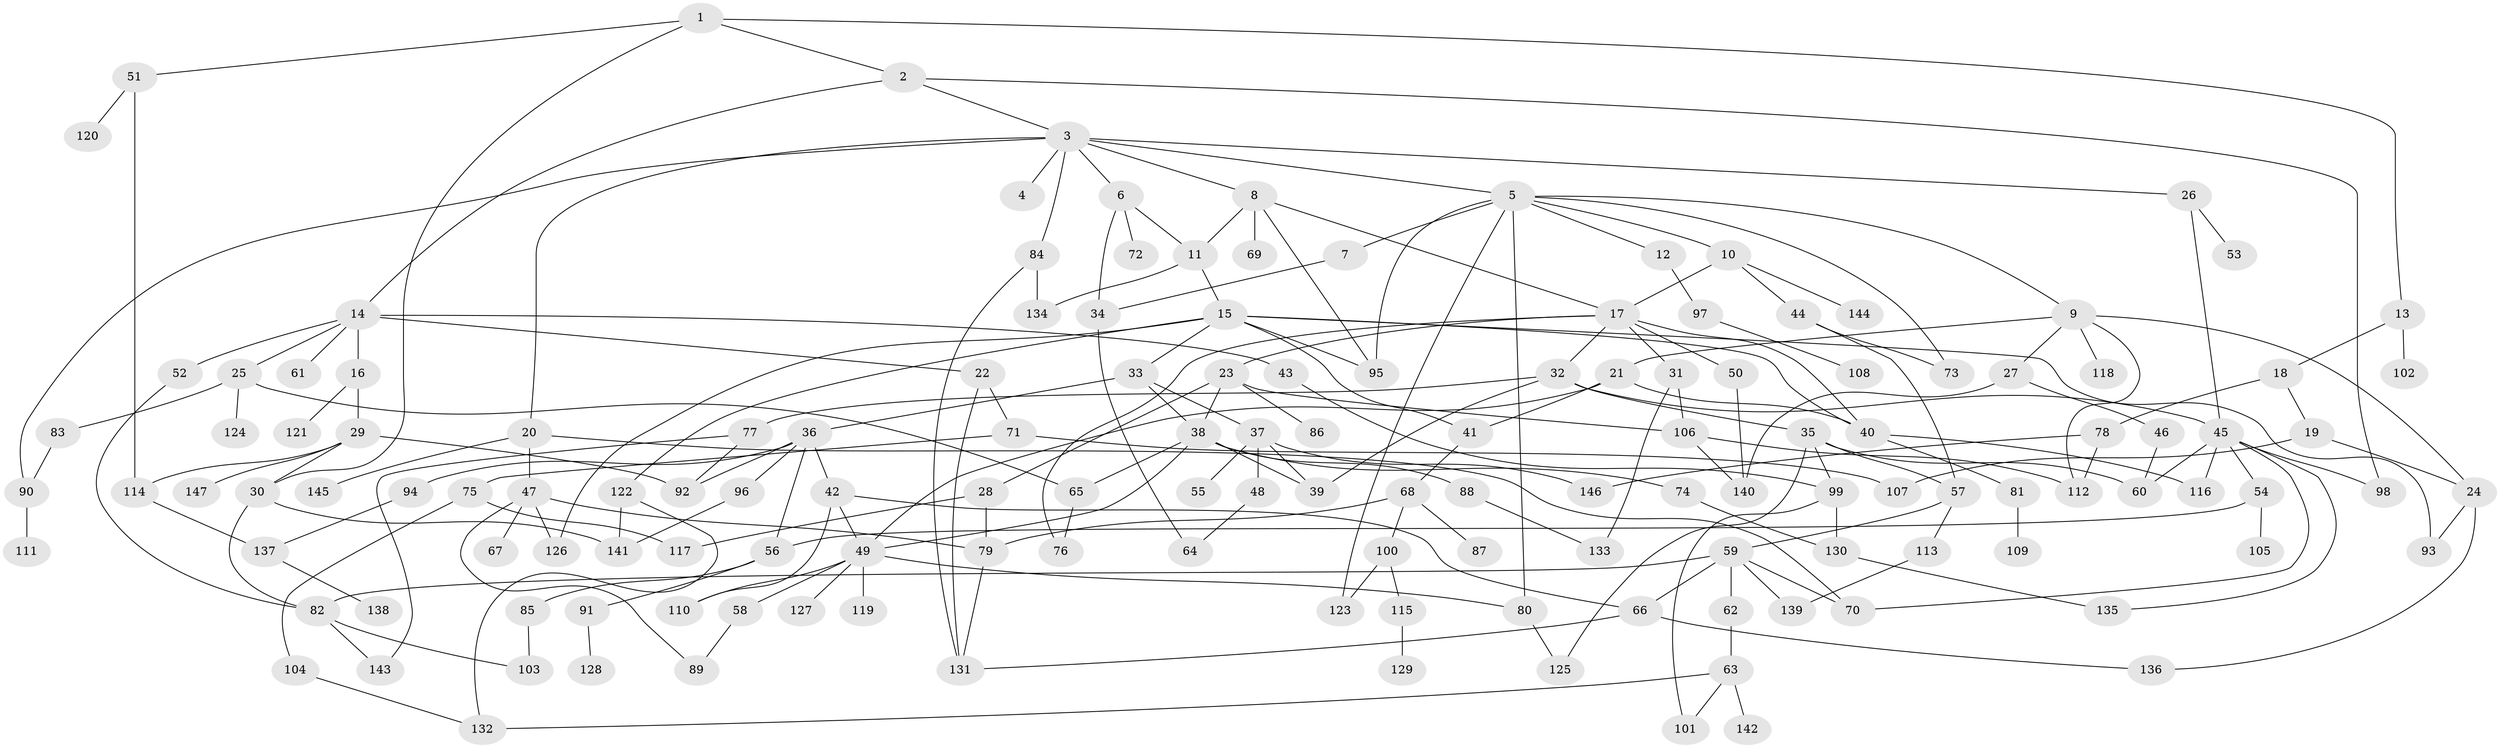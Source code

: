 // coarse degree distribution, {6: 0.06, 8: 0.02, 10: 0.03, 3: 0.24, 7: 0.02, 5: 0.08, 2: 0.25, 11: 0.01, 4: 0.12, 1: 0.17}
// Generated by graph-tools (version 1.1) at 2025/23/03/03/25 07:23:33]
// undirected, 147 vertices, 216 edges
graph export_dot {
graph [start="1"]
  node [color=gray90,style=filled];
  1;
  2;
  3;
  4;
  5;
  6;
  7;
  8;
  9;
  10;
  11;
  12;
  13;
  14;
  15;
  16;
  17;
  18;
  19;
  20;
  21;
  22;
  23;
  24;
  25;
  26;
  27;
  28;
  29;
  30;
  31;
  32;
  33;
  34;
  35;
  36;
  37;
  38;
  39;
  40;
  41;
  42;
  43;
  44;
  45;
  46;
  47;
  48;
  49;
  50;
  51;
  52;
  53;
  54;
  55;
  56;
  57;
  58;
  59;
  60;
  61;
  62;
  63;
  64;
  65;
  66;
  67;
  68;
  69;
  70;
  71;
  72;
  73;
  74;
  75;
  76;
  77;
  78;
  79;
  80;
  81;
  82;
  83;
  84;
  85;
  86;
  87;
  88;
  89;
  90;
  91;
  92;
  93;
  94;
  95;
  96;
  97;
  98;
  99;
  100;
  101;
  102;
  103;
  104;
  105;
  106;
  107;
  108;
  109;
  110;
  111;
  112;
  113;
  114;
  115;
  116;
  117;
  118;
  119;
  120;
  121;
  122;
  123;
  124;
  125;
  126;
  127;
  128;
  129;
  130;
  131;
  132;
  133;
  134;
  135;
  136;
  137;
  138;
  139;
  140;
  141;
  142;
  143;
  144;
  145;
  146;
  147;
  1 -- 2;
  1 -- 13;
  1 -- 30;
  1 -- 51;
  2 -- 3;
  2 -- 14;
  2 -- 98;
  3 -- 4;
  3 -- 5;
  3 -- 6;
  3 -- 8;
  3 -- 20;
  3 -- 26;
  3 -- 84;
  3 -- 90;
  5 -- 7;
  5 -- 9;
  5 -- 10;
  5 -- 12;
  5 -- 73;
  5 -- 123;
  5 -- 95;
  5 -- 80;
  6 -- 11;
  6 -- 34;
  6 -- 72;
  7 -- 34;
  8 -- 69;
  8 -- 95;
  8 -- 17;
  8 -- 11;
  9 -- 21;
  9 -- 24;
  9 -- 27;
  9 -- 118;
  9 -- 112;
  10 -- 17;
  10 -- 44;
  10 -- 144;
  11 -- 15;
  11 -- 134;
  12 -- 97;
  13 -- 18;
  13 -- 102;
  14 -- 16;
  14 -- 22;
  14 -- 25;
  14 -- 43;
  14 -- 52;
  14 -- 61;
  15 -- 33;
  15 -- 122;
  15 -- 126;
  15 -- 40;
  15 -- 93;
  15 -- 41;
  15 -- 95;
  16 -- 29;
  16 -- 121;
  17 -- 23;
  17 -- 31;
  17 -- 32;
  17 -- 50;
  17 -- 76;
  17 -- 40;
  18 -- 19;
  18 -- 78;
  19 -- 24;
  19 -- 107;
  20 -- 47;
  20 -- 145;
  20 -- 70;
  21 -- 40;
  21 -- 41;
  21 -- 49;
  22 -- 71;
  22 -- 131;
  23 -- 28;
  23 -- 38;
  23 -- 86;
  23 -- 106;
  24 -- 93;
  24 -- 136;
  25 -- 65;
  25 -- 83;
  25 -- 124;
  26 -- 45;
  26 -- 53;
  27 -- 46;
  27 -- 140;
  28 -- 79;
  28 -- 117;
  29 -- 147;
  29 -- 114;
  29 -- 30;
  29 -- 92;
  30 -- 141;
  30 -- 82;
  31 -- 133;
  31 -- 106;
  32 -- 35;
  32 -- 77;
  32 -- 45;
  32 -- 39;
  33 -- 36;
  33 -- 37;
  33 -- 38;
  34 -- 64;
  35 -- 57;
  35 -- 99;
  35 -- 125;
  35 -- 60;
  36 -- 42;
  36 -- 56;
  36 -- 94;
  36 -- 96;
  36 -- 92;
  37 -- 48;
  37 -- 55;
  37 -- 146;
  37 -- 39;
  38 -- 39;
  38 -- 74;
  38 -- 88;
  38 -- 49;
  38 -- 65;
  40 -- 81;
  40 -- 116;
  41 -- 68;
  42 -- 49;
  42 -- 110;
  42 -- 66;
  43 -- 99;
  44 -- 57;
  44 -- 73;
  45 -- 54;
  45 -- 60;
  45 -- 98;
  45 -- 135;
  45 -- 70;
  45 -- 116;
  46 -- 60;
  47 -- 67;
  47 -- 89;
  47 -- 126;
  47 -- 79;
  48 -- 64;
  49 -- 58;
  49 -- 80;
  49 -- 119;
  49 -- 127;
  49 -- 110;
  50 -- 140;
  51 -- 114;
  51 -- 120;
  52 -- 82;
  54 -- 105;
  54 -- 56;
  56 -- 85;
  56 -- 91;
  57 -- 59;
  57 -- 113;
  58 -- 89;
  59 -- 62;
  59 -- 66;
  59 -- 70;
  59 -- 139;
  59 -- 82;
  62 -- 63;
  63 -- 142;
  63 -- 101;
  63 -- 132;
  65 -- 76;
  66 -- 131;
  66 -- 136;
  68 -- 87;
  68 -- 100;
  68 -- 79;
  71 -- 75;
  71 -- 107;
  74 -- 130;
  75 -- 104;
  75 -- 117;
  77 -- 92;
  77 -- 143;
  78 -- 112;
  78 -- 146;
  79 -- 131;
  80 -- 125;
  81 -- 109;
  82 -- 103;
  82 -- 143;
  83 -- 90;
  84 -- 134;
  84 -- 131;
  85 -- 103;
  88 -- 133;
  90 -- 111;
  91 -- 128;
  94 -- 137;
  96 -- 141;
  97 -- 108;
  99 -- 101;
  99 -- 130;
  100 -- 115;
  100 -- 123;
  104 -- 132;
  106 -- 112;
  106 -- 140;
  113 -- 139;
  114 -- 137;
  115 -- 129;
  122 -- 141;
  122 -- 132;
  130 -- 135;
  137 -- 138;
}
